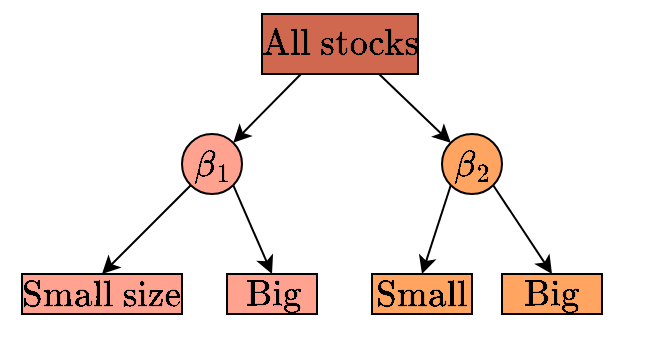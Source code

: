 <mxfile>
    <diagram id="sBHpFClVU1uYfl2U50hn" name="第 1 页">
        <mxGraphModel dx="876" dy="614" grid="1" gridSize="10" guides="1" tooltips="1" connect="1" arrows="1" fold="1" page="1" pageScale="1" pageWidth="2339" pageHeight="3300" math="1" shadow="0">
            <root>
                <mxCell id="0"/>
                <mxCell id="1" parent="0"/>
                <mxCell id="45" style="edgeStyle=none;html=1;exitX=0.25;exitY=1;exitDx=0;exitDy=0;entryX=1;entryY=0;entryDx=0;entryDy=0;" edge="1" parent="1" source="32" target="55">
                    <mxGeometry relative="1" as="geometry">
                        <mxPoint x="220" y="258" as="targetPoint"/>
                    </mxGeometry>
                </mxCell>
                <mxCell id="46" style="edgeStyle=none;html=1;exitX=0.75;exitY=1;exitDx=0;exitDy=0;entryX=0;entryY=0;entryDx=0;entryDy=0;" edge="1" parent="1" source="32" target="56">
                    <mxGeometry relative="1" as="geometry">
                        <mxPoint x="355" y="258" as="targetPoint"/>
                    </mxGeometry>
                </mxCell>
                <mxCell id="32" value="&lt;span style=&quot;font-family: &amp;quot;Times New Roman&amp;quot;; font-size: 18px;&quot;&gt;$$\text{All stocks}$$&lt;/span&gt;" style="rounded=0;whiteSpace=wrap;html=1;fillColor=#CF684E;" vertex="1" parent="1">
                    <mxGeometry x="250" y="200" width="78" height="30" as="geometry"/>
                </mxCell>
                <mxCell id="34" value="&lt;span style=&quot;font-family: &amp;quot;Times New Roman&amp;quot;; font-size: 18px;&quot;&gt;$$\text{Small size}$$&lt;/span&gt;" style="rounded=0;whiteSpace=wrap;html=1;fillColor=#FFA28F;" vertex="1" parent="1">
                    <mxGeometry x="130" y="330" width="80" height="20" as="geometry"/>
                </mxCell>
                <mxCell id="35" value="&lt;span style=&quot;font-family: &amp;quot;Times New Roman&amp;quot;; font-size: 18px;&quot;&gt;$$\text{Big}$$&lt;/span&gt;" style="rounded=0;whiteSpace=wrap;html=1;fillColor=#FFA28F;" vertex="1" parent="1">
                    <mxGeometry x="232.5" y="330" width="45" height="20" as="geometry"/>
                </mxCell>
                <mxCell id="47" style="edgeStyle=none;html=1;exitX=0;exitY=1;exitDx=0;exitDy=0;entryX=0.5;entryY=0;entryDx=0;entryDy=0;" edge="1" parent="1" source="55" target="34">
                    <mxGeometry relative="1" as="geometry">
                        <mxPoint x="200" y="284" as="sourcePoint"/>
                    </mxGeometry>
                </mxCell>
                <mxCell id="50" style="edgeStyle=none;html=1;exitX=1;exitY=1;exitDx=0;exitDy=0;entryX=0.5;entryY=0;entryDx=0;entryDy=0;" edge="1" parent="1" source="55" target="35">
                    <mxGeometry relative="1" as="geometry">
                        <mxPoint x="240" y="284" as="sourcePoint"/>
                    </mxGeometry>
                </mxCell>
                <mxCell id="51" style="edgeStyle=none;html=1;exitX=0;exitY=1;exitDx=0;exitDy=0;entryX=0.5;entryY=0;entryDx=0;entryDy=0;" edge="1" parent="1" source="56" target="40">
                    <mxGeometry relative="1" as="geometry">
                        <mxPoint x="335" y="284" as="sourcePoint"/>
                    </mxGeometry>
                </mxCell>
                <mxCell id="52" style="edgeStyle=none;html=1;exitX=1;exitY=1;exitDx=0;exitDy=0;entryX=0.5;entryY=0;entryDx=0;entryDy=0;" edge="1" parent="1" source="56" target="41">
                    <mxGeometry relative="1" as="geometry">
                        <mxPoint x="375" y="284" as="sourcePoint"/>
                    </mxGeometry>
                </mxCell>
                <mxCell id="40" value="&lt;span style=&quot;font-family: &amp;quot;Times New Roman&amp;quot;; font-size: 18px;&quot;&gt;$$\text{Small}$$&lt;/span&gt;" style="rounded=0;whiteSpace=wrap;html=1;fillColor=#FFA561;" vertex="1" parent="1">
                    <mxGeometry x="305" y="330" width="50" height="20" as="geometry"/>
                </mxCell>
                <mxCell id="41" value="&lt;span style=&quot;font-family: &amp;quot;Times New Roman&amp;quot;; font-size: 18px;&quot;&gt;$$\text{Big}$$&lt;/span&gt;" style="rounded=0;whiteSpace=wrap;html=1;fillColor=#FFA561;" vertex="1" parent="1">
                    <mxGeometry x="370" y="330" width="50" height="20" as="geometry"/>
                </mxCell>
                <mxCell id="55" value="&lt;font face=&quot;Times New Roman&quot;&gt;&lt;span style=&quot;font-size: 18px;&quot;&gt;$$\beta_1$$&lt;/span&gt;&lt;/font&gt;" style="ellipse;whiteSpace=wrap;html=1;aspect=fixed;movable=1;resizable=1;rotatable=1;deletable=1;editable=1;connectable=1;strokeColor=#000000;fillColor=#FFA28F;" vertex="1" parent="1">
                    <mxGeometry x="210" y="260" width="30" height="30" as="geometry"/>
                </mxCell>
                <mxCell id="56" value="&lt;font face=&quot;Times New Roman&quot;&gt;&lt;span style=&quot;font-size: 18px;&quot;&gt;$$\beta_2$$&lt;/span&gt;&lt;/font&gt;" style="ellipse;whiteSpace=wrap;html=1;aspect=fixed;movable=1;resizable=1;rotatable=1;deletable=1;editable=1;connectable=1;strokeColor=#000000;fillColor=#FFA561;" vertex="1" parent="1">
                    <mxGeometry x="340" y="260" width="30" height="30" as="geometry"/>
                </mxCell>
            </root>
        </mxGraphModel>
    </diagram>
</mxfile>